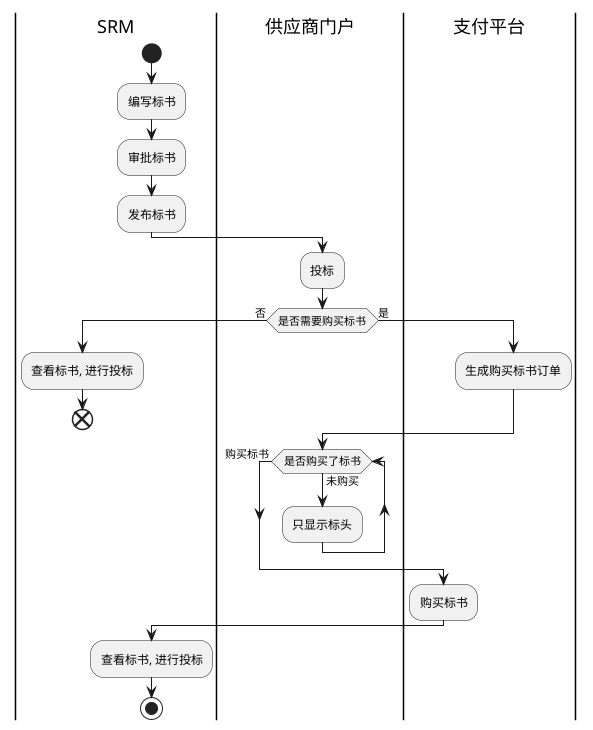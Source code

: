 @startuml
|SRM|
start
:编写标书;
:审批标书;
:发布标书;
|供应商门户|
:投标;
if (是否需要购买标书) then (否)
    |SRM|
    :查看标书, 进行投标;
    end
else (是)
    |支付平台|
    :生成购买标书订单;
endif
|供应商门户|
while (是否购买了标书) is (未购买)
    :只显示标头;
endwhile ( 购买标书 )
|支付平台|
:购买标书;
|SRM|
:查看标书, 进行投标;
stop
    
@enduml
